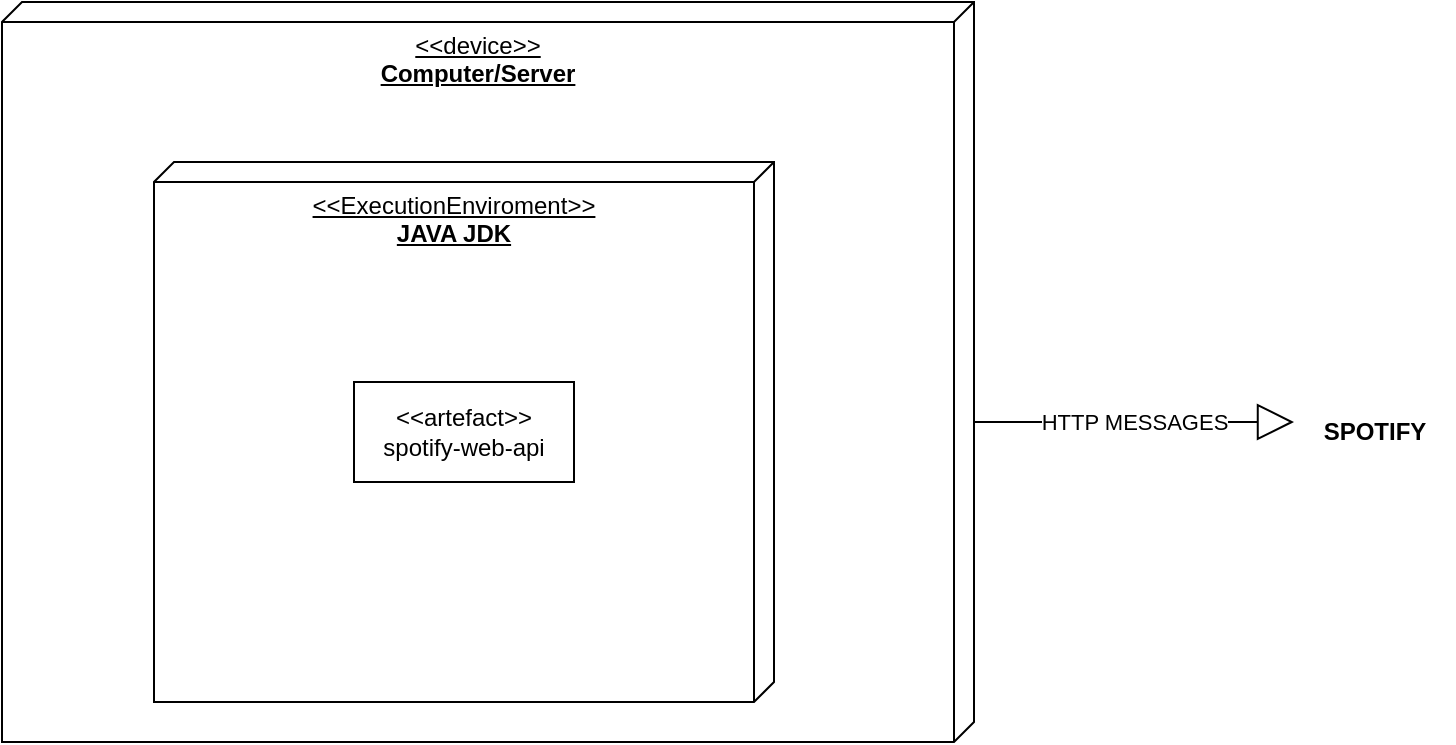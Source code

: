 <mxfile version="26.0.14">
  <diagram name="Página-1" id="2oM4Q9XbmDzBQZHpgmxb">
    <mxGraphModel dx="1050" dy="569" grid="1" gridSize="10" guides="1" tooltips="1" connect="1" arrows="1" fold="1" page="1" pageScale="1" pageWidth="827" pageHeight="1169" math="0" shadow="0">
      <root>
        <mxCell id="0" />
        <mxCell id="1" parent="0" />
        <mxCell id="RrJnCaawAU24zcjAfA1V-2" value="&amp;lt;&amp;lt;device&amp;gt;&amp;gt;&lt;div&gt;&lt;b&gt;Computer/Server&lt;/b&gt;&lt;/div&gt;" style="verticalAlign=top;align=center;spacingTop=8;spacingLeft=2;spacingRight=12;shape=cube;size=10;direction=south;fontStyle=4;html=1;whiteSpace=wrap;" vertex="1" parent="1">
          <mxGeometry x="104" y="220" width="486" height="370" as="geometry" />
        </mxCell>
        <mxCell id="RrJnCaawAU24zcjAfA1V-5" value="&amp;lt;&amp;lt;ExecutionEnviroment&amp;gt;&amp;gt;&lt;div&gt;&lt;b&gt;JAVA JDK&lt;/b&gt;&lt;br&gt;&lt;div&gt;&lt;br&gt;&lt;/div&gt;&lt;/div&gt;" style="verticalAlign=top;align=center;spacingTop=8;spacingLeft=2;spacingRight=12;shape=cube;size=10;direction=south;fontStyle=4;html=1;whiteSpace=wrap;" vertex="1" parent="1">
          <mxGeometry x="180" y="300" width="310" height="270" as="geometry" />
        </mxCell>
        <mxCell id="RrJnCaawAU24zcjAfA1V-6" value="HTTP MESSAGES" style="endArrow=block;endSize=16;endFill=0;html=1;rounded=0;" edge="1" parent="1">
          <mxGeometry width="160" relative="1" as="geometry">
            <mxPoint x="590" y="430" as="sourcePoint" />
            <mxPoint x="750" y="430" as="targetPoint" />
          </mxGeometry>
        </mxCell>
        <mxCell id="RrJnCaawAU24zcjAfA1V-7" value="SPOTIFY" style="text;align=center;fontStyle=1;verticalAlign=middle;spacingLeft=3;spacingRight=3;strokeColor=none;rotatable=0;points=[[0,0.5],[1,0.5]];portConstraint=eastwest;html=1;" vertex="1" parent="1">
          <mxGeometry x="750" y="422" width="80" height="26" as="geometry" />
        </mxCell>
        <mxCell id="RrJnCaawAU24zcjAfA1V-8" value="&amp;lt;&amp;lt;artefact&amp;gt;&amp;gt;&lt;div&gt;spotify-web-api&lt;/div&gt;" style="html=1;whiteSpace=wrap;" vertex="1" parent="1">
          <mxGeometry x="280" y="410" width="110" height="50" as="geometry" />
        </mxCell>
      </root>
    </mxGraphModel>
  </diagram>
</mxfile>
